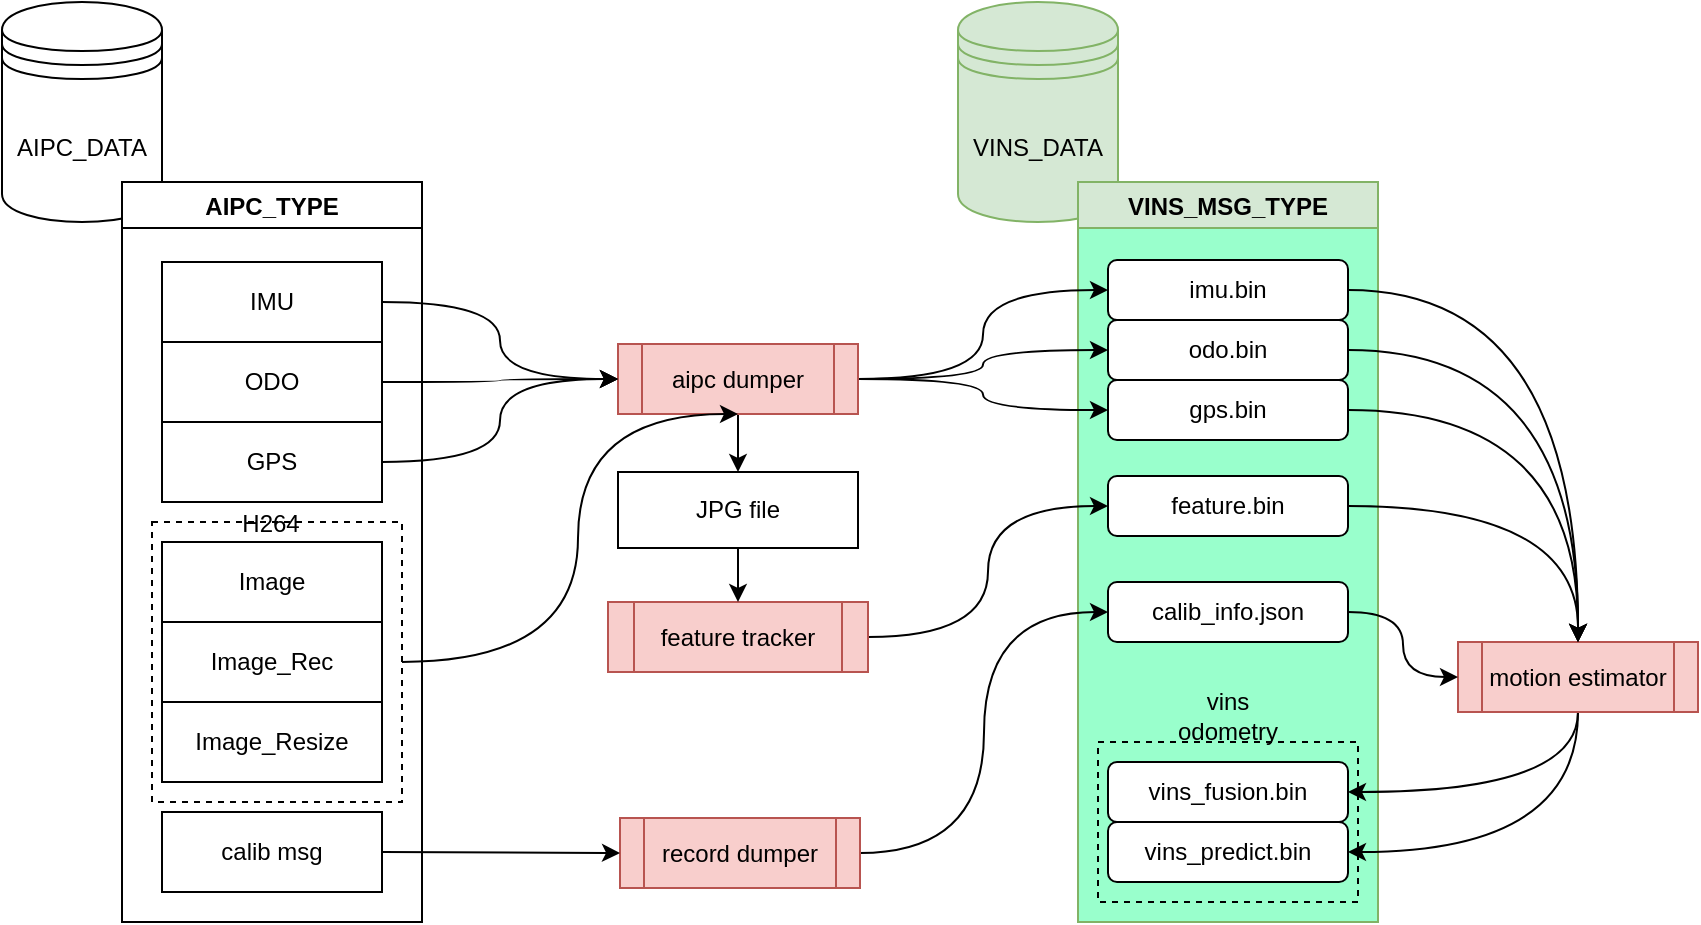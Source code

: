 <mxfile version="20.2.5" type="github">
  <diagram id="S9dDr7LIpniHJlEL7kUG" name="Page-1">
    <mxGraphModel dx="1027" dy="680" grid="1" gridSize="10" guides="1" tooltips="1" connect="1" arrows="1" fold="1" page="1" pageScale="1" pageWidth="827" pageHeight="1169" math="0" shadow="0">
      <root>
        <mxCell id="0" />
        <mxCell id="1" parent="0" />
        <mxCell id="4qHPudpmAYfez9gdNmK0-1" value="AIPC_DATA" style="shape=datastore;whiteSpace=wrap;html=1;" vertex="1" parent="1">
          <mxGeometry x="52" y="80" width="80" height="110" as="geometry" />
        </mxCell>
        <mxCell id="4qHPudpmAYfez9gdNmK0-2" value="VINS_DATA" style="shape=datastore;whiteSpace=wrap;html=1;fillColor=#d5e8d4;strokeColor=#82b366;" vertex="1" parent="1">
          <mxGeometry x="530" y="80" width="80" height="110" as="geometry" />
        </mxCell>
        <mxCell id="4qHPudpmAYfez9gdNmK0-3" value="AIPC_TYPE" style="swimlane;" vertex="1" parent="1">
          <mxGeometry x="112" y="170" width="150" height="370" as="geometry" />
        </mxCell>
        <mxCell id="4qHPudpmAYfez9gdNmK0-17" value="IMU" style="rounded=0;whiteSpace=wrap;html=1;" vertex="1" parent="4qHPudpmAYfez9gdNmK0-3">
          <mxGeometry x="20" y="40" width="110" height="40" as="geometry" />
        </mxCell>
        <mxCell id="4qHPudpmAYfez9gdNmK0-20" value="ODO" style="rounded=0;whiteSpace=wrap;html=1;" vertex="1" parent="4qHPudpmAYfez9gdNmK0-3">
          <mxGeometry x="20" y="80" width="110" height="40" as="geometry" />
        </mxCell>
        <mxCell id="4qHPudpmAYfez9gdNmK0-21" value="GPS" style="rounded=0;whiteSpace=wrap;html=1;" vertex="1" parent="4qHPudpmAYfez9gdNmK0-3">
          <mxGeometry x="20" y="120" width="110" height="40" as="geometry" />
        </mxCell>
        <mxCell id="4qHPudpmAYfez9gdNmK0-22" value="Image" style="rounded=0;whiteSpace=wrap;html=1;" vertex="1" parent="4qHPudpmAYfez9gdNmK0-3">
          <mxGeometry x="20" y="180" width="110" height="40" as="geometry" />
        </mxCell>
        <mxCell id="4qHPudpmAYfez9gdNmK0-23" value="Image_Rec" style="rounded=0;whiteSpace=wrap;html=1;" vertex="1" parent="4qHPudpmAYfez9gdNmK0-3">
          <mxGeometry x="20" y="220" width="110" height="40" as="geometry" />
        </mxCell>
        <mxCell id="4qHPudpmAYfez9gdNmK0-24" value="Image_Resize" style="rounded=0;whiteSpace=wrap;html=1;" vertex="1" parent="4qHPudpmAYfez9gdNmK0-3">
          <mxGeometry x="20" y="260" width="110" height="40" as="geometry" />
        </mxCell>
        <mxCell id="4qHPudpmAYfez9gdNmK0-26" value="calib msg" style="rounded=0;whiteSpace=wrap;html=1;" vertex="1" parent="4qHPudpmAYfez9gdNmK0-3">
          <mxGeometry x="20" y="315" width="110" height="40" as="geometry" />
        </mxCell>
        <mxCell id="4qHPudpmAYfez9gdNmK0-58" value="" style="rounded=0;whiteSpace=wrap;html=1;gradientColor=none;fillColor=none;dashed=1;" vertex="1" parent="4qHPudpmAYfez9gdNmK0-3">
          <mxGeometry x="15" y="170" width="125" height="140" as="geometry" />
        </mxCell>
        <mxCell id="4qHPudpmAYfez9gdNmK0-28" value="VINS_MSG_TYPE" style="swimlane;fillColor=#d5e8d4;strokeColor=#82b366;gradientColor=none;swimlaneFillColor=#99FFCC;" vertex="1" parent="1">
          <mxGeometry x="590" y="170" width="150" height="370" as="geometry" />
        </mxCell>
        <mxCell id="4qHPudpmAYfez9gdNmK0-38" value="imu.bin" style="rounded=1;whiteSpace=wrap;html=1;" vertex="1" parent="4qHPudpmAYfez9gdNmK0-28">
          <mxGeometry x="15" y="39" width="120" height="30" as="geometry" />
        </mxCell>
        <mxCell id="4qHPudpmAYfez9gdNmK0-39" value="odo.bin" style="rounded=1;whiteSpace=wrap;html=1;" vertex="1" parent="4qHPudpmAYfez9gdNmK0-28">
          <mxGeometry x="15" y="69" width="120" height="30" as="geometry" />
        </mxCell>
        <mxCell id="4qHPudpmAYfez9gdNmK0-40" value="gps.bin" style="rounded=1;whiteSpace=wrap;html=1;" vertex="1" parent="4qHPudpmAYfez9gdNmK0-28">
          <mxGeometry x="15" y="99" width="120" height="30" as="geometry" />
        </mxCell>
        <mxCell id="4qHPudpmAYfez9gdNmK0-42" value="feature.bin" style="rounded=1;whiteSpace=wrap;html=1;" vertex="1" parent="4qHPudpmAYfez9gdNmK0-28">
          <mxGeometry x="15" y="147" width="120" height="30" as="geometry" />
        </mxCell>
        <mxCell id="4qHPudpmAYfez9gdNmK0-43" value="vins_fusion.bin" style="rounded=1;whiteSpace=wrap;html=1;" vertex="1" parent="4qHPudpmAYfez9gdNmK0-28">
          <mxGeometry x="15" y="290" width="120" height="30" as="geometry" />
        </mxCell>
        <mxCell id="4qHPudpmAYfez9gdNmK0-44" value="vins_predict.bin" style="rounded=1;whiteSpace=wrap;html=1;" vertex="1" parent="4qHPudpmAYfez9gdNmK0-28">
          <mxGeometry x="15" y="320" width="120" height="30" as="geometry" />
        </mxCell>
        <mxCell id="4qHPudpmAYfez9gdNmK0-70" value="calib_info.json" style="rounded=1;whiteSpace=wrap;html=1;" vertex="1" parent="4qHPudpmAYfez9gdNmK0-28">
          <mxGeometry x="15" y="200" width="120" height="30" as="geometry" />
        </mxCell>
        <mxCell id="4qHPudpmAYfez9gdNmK0-80" value="" style="rounded=0;whiteSpace=wrap;html=1;fillColor=none;gradientColor=none;dashed=1;" vertex="1" parent="4qHPudpmAYfez9gdNmK0-28">
          <mxGeometry x="10" y="280" width="130" height="80" as="geometry" />
        </mxCell>
        <mxCell id="4qHPudpmAYfez9gdNmK0-81" value="vins odometry" style="text;html=1;strokeColor=none;fillColor=none;align=center;verticalAlign=middle;whiteSpace=wrap;rounded=0;dashed=1;" vertex="1" parent="4qHPudpmAYfez9gdNmK0-28">
          <mxGeometry x="45" y="252" width="60" height="30" as="geometry" />
        </mxCell>
        <mxCell id="4qHPudpmAYfez9gdNmK0-50" style="edgeStyle=orthogonalEdgeStyle;curved=1;rounded=0;orthogonalLoop=1;jettySize=auto;html=1;entryX=0;entryY=0.5;entryDx=0;entryDy=0;" edge="1" parent="1" source="4qHPudpmAYfez9gdNmK0-45" target="4qHPudpmAYfez9gdNmK0-38">
          <mxGeometry relative="1" as="geometry" />
        </mxCell>
        <mxCell id="4qHPudpmAYfez9gdNmK0-51" style="edgeStyle=orthogonalEdgeStyle;curved=1;rounded=0;orthogonalLoop=1;jettySize=auto;html=1;" edge="1" parent="1" source="4qHPudpmAYfez9gdNmK0-45" target="4qHPudpmAYfez9gdNmK0-39">
          <mxGeometry relative="1" as="geometry" />
        </mxCell>
        <mxCell id="4qHPudpmAYfez9gdNmK0-52" style="edgeStyle=orthogonalEdgeStyle;curved=1;rounded=0;orthogonalLoop=1;jettySize=auto;html=1;" edge="1" parent="1" source="4qHPudpmAYfez9gdNmK0-45" target="4qHPudpmAYfez9gdNmK0-40">
          <mxGeometry relative="1" as="geometry" />
        </mxCell>
        <mxCell id="4qHPudpmAYfez9gdNmK0-62" style="edgeStyle=orthogonalEdgeStyle;curved=1;rounded=0;orthogonalLoop=1;jettySize=auto;html=1;entryX=0.5;entryY=0;entryDx=0;entryDy=0;" edge="1" parent="1" source="4qHPudpmAYfez9gdNmK0-45" target="4qHPudpmAYfez9gdNmK0-61">
          <mxGeometry relative="1" as="geometry" />
        </mxCell>
        <mxCell id="4qHPudpmAYfez9gdNmK0-45" value="aipc dumper" style="shape=process;whiteSpace=wrap;html=1;backgroundOutline=1;fillColor=#f8cecc;strokeColor=#b85450;" vertex="1" parent="1">
          <mxGeometry x="360" y="251" width="120" height="35" as="geometry" />
        </mxCell>
        <mxCell id="4qHPudpmAYfez9gdNmK0-47" style="edgeStyle=orthogonalEdgeStyle;curved=1;rounded=0;orthogonalLoop=1;jettySize=auto;html=1;" edge="1" parent="1" source="4qHPudpmAYfez9gdNmK0-20" target="4qHPudpmAYfez9gdNmK0-45">
          <mxGeometry relative="1" as="geometry" />
        </mxCell>
        <mxCell id="4qHPudpmAYfez9gdNmK0-48" style="edgeStyle=orthogonalEdgeStyle;curved=1;rounded=0;orthogonalLoop=1;jettySize=auto;html=1;entryX=0;entryY=0.5;entryDx=0;entryDy=0;" edge="1" parent="1" source="4qHPudpmAYfez9gdNmK0-21" target="4qHPudpmAYfez9gdNmK0-45">
          <mxGeometry relative="1" as="geometry" />
        </mxCell>
        <mxCell id="4qHPudpmAYfez9gdNmK0-49" style="edgeStyle=orthogonalEdgeStyle;curved=1;rounded=0;orthogonalLoop=1;jettySize=auto;html=1;entryX=0;entryY=0.5;entryDx=0;entryDy=0;" edge="1" parent="1" source="4qHPudpmAYfez9gdNmK0-17" target="4qHPudpmAYfez9gdNmK0-45">
          <mxGeometry relative="1" as="geometry" />
        </mxCell>
        <mxCell id="4qHPudpmAYfez9gdNmK0-67" style="edgeStyle=orthogonalEdgeStyle;curved=1;rounded=0;orthogonalLoop=1;jettySize=auto;html=1;entryX=0;entryY=0.5;entryDx=0;entryDy=0;" edge="1" parent="1" source="4qHPudpmAYfez9gdNmK0-56" target="4qHPudpmAYfez9gdNmK0-42">
          <mxGeometry relative="1" as="geometry" />
        </mxCell>
        <mxCell id="4qHPudpmAYfez9gdNmK0-56" value="feature tracker" style="shape=process;whiteSpace=wrap;html=1;backgroundOutline=1;fillColor=#f8cecc;strokeColor=#b85450;" vertex="1" parent="1">
          <mxGeometry x="355" y="380" width="130" height="35" as="geometry" />
        </mxCell>
        <mxCell id="4qHPudpmAYfez9gdNmK0-66" style="edgeStyle=orthogonalEdgeStyle;curved=1;rounded=0;orthogonalLoop=1;jettySize=auto;html=1;entryX=0.5;entryY=0;entryDx=0;entryDy=0;" edge="1" parent="1" source="4qHPudpmAYfez9gdNmK0-61" target="4qHPudpmAYfez9gdNmK0-56">
          <mxGeometry relative="1" as="geometry" />
        </mxCell>
        <mxCell id="4qHPudpmAYfez9gdNmK0-61" value="JPG file" style="rounded=0;whiteSpace=wrap;html=1;fillColor=none;gradientColor=none;" vertex="1" parent="1">
          <mxGeometry x="360" y="315" width="120" height="38" as="geometry" />
        </mxCell>
        <mxCell id="4qHPudpmAYfez9gdNmK0-65" style="edgeStyle=orthogonalEdgeStyle;curved=1;rounded=0;orthogonalLoop=1;jettySize=auto;html=1;entryX=0.5;entryY=1;entryDx=0;entryDy=0;" edge="1" parent="1" source="4qHPudpmAYfez9gdNmK0-58" target="4qHPudpmAYfez9gdNmK0-45">
          <mxGeometry relative="1" as="geometry">
            <Array as="points">
              <mxPoint x="340" y="410" />
              <mxPoint x="340" y="286" />
            </Array>
          </mxGeometry>
        </mxCell>
        <mxCell id="4qHPudpmAYfez9gdNmK0-71" style="edgeStyle=orthogonalEdgeStyle;curved=1;rounded=0;orthogonalLoop=1;jettySize=auto;html=1;entryX=0;entryY=0.5;entryDx=0;entryDy=0;" edge="1" parent="1" source="4qHPudpmAYfez9gdNmK0-68" target="4qHPudpmAYfez9gdNmK0-70">
          <mxGeometry relative="1" as="geometry" />
        </mxCell>
        <mxCell id="4qHPudpmAYfez9gdNmK0-68" value="record dumper" style="shape=process;whiteSpace=wrap;html=1;backgroundOutline=1;fillColor=#f8cecc;strokeColor=#b85450;" vertex="1" parent="1">
          <mxGeometry x="361" y="488" width="120" height="35" as="geometry" />
        </mxCell>
        <mxCell id="4qHPudpmAYfez9gdNmK0-69" style="edgeStyle=orthogonalEdgeStyle;curved=1;rounded=0;orthogonalLoop=1;jettySize=auto;html=1;" edge="1" parent="1" source="4qHPudpmAYfez9gdNmK0-26" target="4qHPudpmAYfez9gdNmK0-68">
          <mxGeometry relative="1" as="geometry" />
        </mxCell>
        <mxCell id="4qHPudpmAYfez9gdNmK0-78" style="edgeStyle=orthogonalEdgeStyle;curved=1;rounded=0;orthogonalLoop=1;jettySize=auto;html=1;entryX=1;entryY=0.5;entryDx=0;entryDy=0;" edge="1" parent="1" source="4qHPudpmAYfez9gdNmK0-72" target="4qHPudpmAYfez9gdNmK0-43">
          <mxGeometry relative="1" as="geometry">
            <Array as="points">
              <mxPoint x="840" y="475" />
            </Array>
          </mxGeometry>
        </mxCell>
        <mxCell id="4qHPudpmAYfez9gdNmK0-79" style="edgeStyle=orthogonalEdgeStyle;curved=1;rounded=0;orthogonalLoop=1;jettySize=auto;html=1;entryX=1;entryY=0.5;entryDx=0;entryDy=0;" edge="1" parent="1" source="4qHPudpmAYfez9gdNmK0-72" target="4qHPudpmAYfez9gdNmK0-44">
          <mxGeometry relative="1" as="geometry">
            <Array as="points">
              <mxPoint x="840" y="505" />
            </Array>
          </mxGeometry>
        </mxCell>
        <mxCell id="4qHPudpmAYfez9gdNmK0-72" value="motion estimator" style="shape=process;whiteSpace=wrap;html=1;backgroundOutline=1;fillColor=#f8cecc;strokeColor=#b85450;" vertex="1" parent="1">
          <mxGeometry x="780" y="400" width="120" height="35" as="geometry" />
        </mxCell>
        <mxCell id="4qHPudpmAYfez9gdNmK0-73" style="edgeStyle=orthogonalEdgeStyle;curved=1;rounded=0;orthogonalLoop=1;jettySize=auto;html=1;entryX=0.5;entryY=0;entryDx=0;entryDy=0;" edge="1" parent="1" source="4qHPudpmAYfez9gdNmK0-38" target="4qHPudpmAYfez9gdNmK0-72">
          <mxGeometry relative="1" as="geometry" />
        </mxCell>
        <mxCell id="4qHPudpmAYfez9gdNmK0-74" style="edgeStyle=orthogonalEdgeStyle;curved=1;rounded=0;orthogonalLoop=1;jettySize=auto;html=1;" edge="1" parent="1" source="4qHPudpmAYfez9gdNmK0-39">
          <mxGeometry relative="1" as="geometry">
            <mxPoint x="840" y="400" as="targetPoint" />
          </mxGeometry>
        </mxCell>
        <mxCell id="4qHPudpmAYfez9gdNmK0-75" style="edgeStyle=orthogonalEdgeStyle;curved=1;rounded=0;orthogonalLoop=1;jettySize=auto;html=1;" edge="1" parent="1" source="4qHPudpmAYfez9gdNmK0-40">
          <mxGeometry relative="1" as="geometry">
            <mxPoint x="840" y="400" as="targetPoint" />
          </mxGeometry>
        </mxCell>
        <mxCell id="4qHPudpmAYfez9gdNmK0-76" style="edgeStyle=orthogonalEdgeStyle;curved=1;rounded=0;orthogonalLoop=1;jettySize=auto;html=1;" edge="1" parent="1" source="4qHPudpmAYfez9gdNmK0-42">
          <mxGeometry relative="1" as="geometry">
            <mxPoint x="840" y="400" as="targetPoint" />
          </mxGeometry>
        </mxCell>
        <mxCell id="4qHPudpmAYfez9gdNmK0-77" style="edgeStyle=orthogonalEdgeStyle;curved=1;rounded=0;orthogonalLoop=1;jettySize=auto;html=1;entryX=0;entryY=0.5;entryDx=0;entryDy=0;" edge="1" parent="1" source="4qHPudpmAYfez9gdNmK0-70" target="4qHPudpmAYfez9gdNmK0-72">
          <mxGeometry relative="1" as="geometry" />
        </mxCell>
        <mxCell id="4qHPudpmAYfez9gdNmK0-82" value="H264" style="text;html=1;strokeColor=none;fillColor=none;align=center;verticalAlign=middle;whiteSpace=wrap;rounded=0;dashed=1;" vertex="1" parent="1">
          <mxGeometry x="156" y="326" width="61" height="30" as="geometry" />
        </mxCell>
      </root>
    </mxGraphModel>
  </diagram>
</mxfile>
